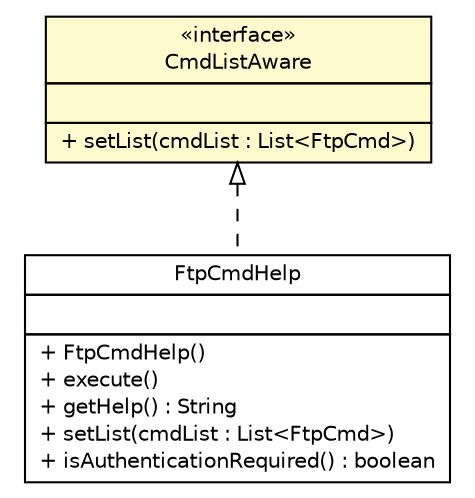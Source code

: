 #!/usr/local/bin/dot
#
# Class diagram 
# Generated by UMLGraph version 5.1 (http://www.umlgraph.org/)
#

digraph G {
	edge [fontname="Helvetica",fontsize=10,labelfontname="Helvetica",labelfontsize=10];
	node [fontname="Helvetica",fontsize=10,shape=plaintext];
	nodesep=0.25;
	ranksep=0.5;
	// com.apporiented.hermesftp.cmd.CmdListAware
	c9393 [label=<<table title="com.apporiented.hermesftp.cmd.CmdListAware" border="0" cellborder="1" cellspacing="0" cellpadding="2" port="p" bgcolor="lemonChiffon" href="./CmdListAware.html">
		<tr><td><table border="0" cellspacing="0" cellpadding="1">
<tr><td align="center" balign="center"> &#171;interface&#187; </td></tr>
<tr><td align="center" balign="center"> CmdListAware </td></tr>
		</table></td></tr>
		<tr><td><table border="0" cellspacing="0" cellpadding="1">
<tr><td align="left" balign="left">  </td></tr>
		</table></td></tr>
		<tr><td><table border="0" cellspacing="0" cellpadding="1">
<tr><td align="left" balign="left"> + setList(cmdList : List&lt;FtpCmd&gt;) </td></tr>
		</table></td></tr>
		</table>>, fontname="Helvetica", fontcolor="black", fontsize=10.0];
	// com.apporiented.hermesftp.cmd.impl.FtpCmdHelp
	c9436 [label=<<table title="com.apporiented.hermesftp.cmd.impl.FtpCmdHelp" border="0" cellborder="1" cellspacing="0" cellpadding="2" port="p" href="./impl/FtpCmdHelp.html">
		<tr><td><table border="0" cellspacing="0" cellpadding="1">
<tr><td align="center" balign="center"> FtpCmdHelp </td></tr>
		</table></td></tr>
		<tr><td><table border="0" cellspacing="0" cellpadding="1">
<tr><td align="left" balign="left">  </td></tr>
		</table></td></tr>
		<tr><td><table border="0" cellspacing="0" cellpadding="1">
<tr><td align="left" balign="left"> + FtpCmdHelp() </td></tr>
<tr><td align="left" balign="left"> + execute() </td></tr>
<tr><td align="left" balign="left"> + getHelp() : String </td></tr>
<tr><td align="left" balign="left"> + setList(cmdList : List&lt;FtpCmd&gt;) </td></tr>
<tr><td align="left" balign="left"> + isAuthenticationRequired() : boolean </td></tr>
		</table></td></tr>
		</table>>, fontname="Helvetica", fontcolor="black", fontsize=10.0];
	//com.apporiented.hermesftp.cmd.impl.FtpCmdHelp implements com.apporiented.hermesftp.cmd.CmdListAware
	c9393:p -> c9436:p [dir=back,arrowtail=empty,style=dashed];
}

